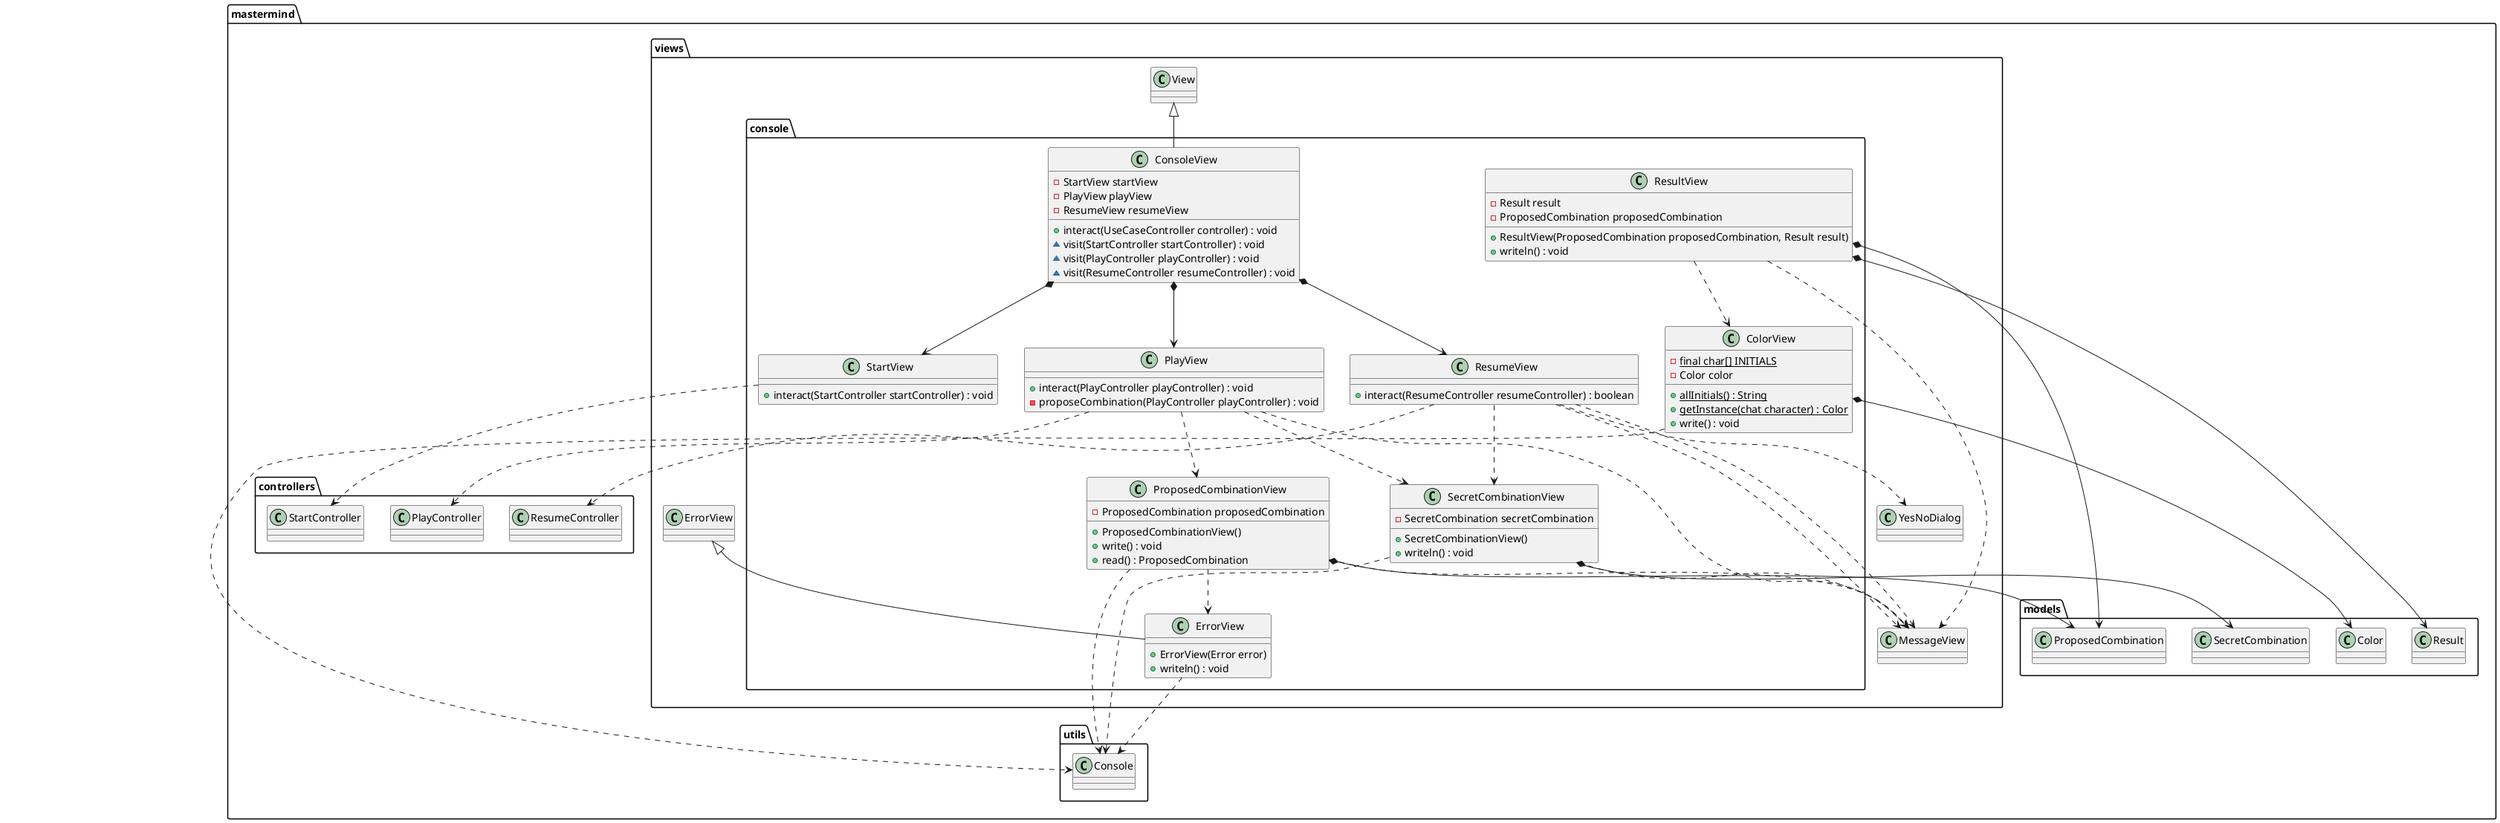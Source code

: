 @startuml

class  mastermind.views.console.ColorView{
- {static} final char[] INITIALS
- Color color 

+ {static} allInitials() : String
+ {static} getInstance(chat character) : Color
+ write() : void
}
mastermind.views.console.ColorView *-down-> mastermind.models.Color
mastermind.views.console.ColorView ..> mastermind.utils.Console

class  mastermind.views.console.ConsoleView{
- StartView startView
- PlayView playView
- ResumeView resumeView

+ interact(UseCaseController controller) : void
~ visit(StartController startController) : void
~ visit(PlayController playController) : void
~ visit(ResumeController resumeController) : void
}
mastermind.views.View <|-down- mastermind.views.console.ConsoleView
mastermind.views.console.ConsoleView *-down-> mastermind.views.console.StartView
mastermind.views.console.ConsoleView *-down-> mastermind.views.console.PlayView
mastermind.views.console.ConsoleView *-down-> mastermind.views.console.ResumeView
' mastermind.views.console.View ..> mastermind.controllers.UseCaseController
' mastermind.views.console.View ..> mastermind.controllers.PlayController
' mastermind.views.console.View ..> mastermind.controllers.StartController
' mastermind.views.console.View ..> mastermind.controllers.ResumeController

class  mastermind.views.console.ErrorView{
+ ErrorView(Error error)
+ writeln() : void
}
mastermind.views.ErrorView <|-down- mastermind.views.console.ErrorView
' mastermind.views.console.ErrorView ..> mastermind.models.Error
mastermind.views.console.ErrorView ..> mastermind.utils.Console

class  mastermind.views.console.PlayView{
+ interact(PlayController playController) : void
- proposeCombination(PlayController playController) : void
}
mastermind.views.console.PlayView ..> mastermind.controllers.PlayController
' mastermind.views.console.PlayView ..> mastermind.models.ProposedCombination
mastermind.views.console.PlayView ..> mastermind.views.MessageView
mastermind.views.console.PlayView ..> mastermind.views.console.SecretCombinationView
mastermind.views.console.PlayView ..> mastermind.views.console.ProposedCombinationView

class  mastermind.views.console.ProposedCombinationView{
- ProposedCombination proposedCombination

+ ProposedCombinationView()
+ write() : void
+ read() : ProposedCombination
}
mastermind.views.console.ProposedCombinationView *-down-> mastermind.models.ProposedCombination
' mastermind.views.console.ProposedCombinationView ..> mastermind.models.Color
mastermind.views.console.ProposedCombinationView ..> mastermind.utils.Console
mastermind.views.console.ProposedCombinationView ..> mastermind.views.console.ErrorView
mastermind.views.console.ProposedCombinationView ..> mastermind.views.MessageView

class  mastermind.views.console.ResultView{
- Result result
- ProposedCombination proposedCombination

+ ResultView(ProposedCombination proposedCombination, Result result)
+ writeln() : void
}
mastermind.views.console.ResultView *-down-> mastermind.models.ProposedCombination
mastermind.views.console.ResultView *-down-> mastermind.models.Result
mastermind.views.console.ResultView ..> mastermind.views.console.ColorView
mastermind.views.console.ResultView ..> mastermind.views.MessageView

class  mastermind.views.console.ResumeView{
+ interact(ResumeController resumeController) : boolean
}
mastermind.views.console.ResumeView ..> mastermind.controllers.ResumeController
mastermind.views.console.ResumeView ..> mastermind.views.YesNoDialog
mastermind.views.console.ResumeView ..> mastermind.views.MessageView

class  mastermind.views.console.SecretCombinationView{
- SecretCombination secretCombination

+ SecretCombinationView()
+ writeln() : void
}
mastermind.views.console.SecretCombinationView *-down-> mastermind.models.SecretCombination
mastermind.views.console.SecretCombinationView ..> mastermind.utils.Console
mastermind.views.console.SecretCombinationView ..> mastermind.views.MessageView

class  mastermind.views.console.StartView{
+ interact(StartController startController) : void
}
mastermind.views.console.StartView ..> mastermind.controllers.StartController
mastermind.views.console.ResumeView ..> mastermind.views.MessageView
mastermind.views.console.ResumeView ..> mastermind.views.console.SecretCombinationView

@enduml